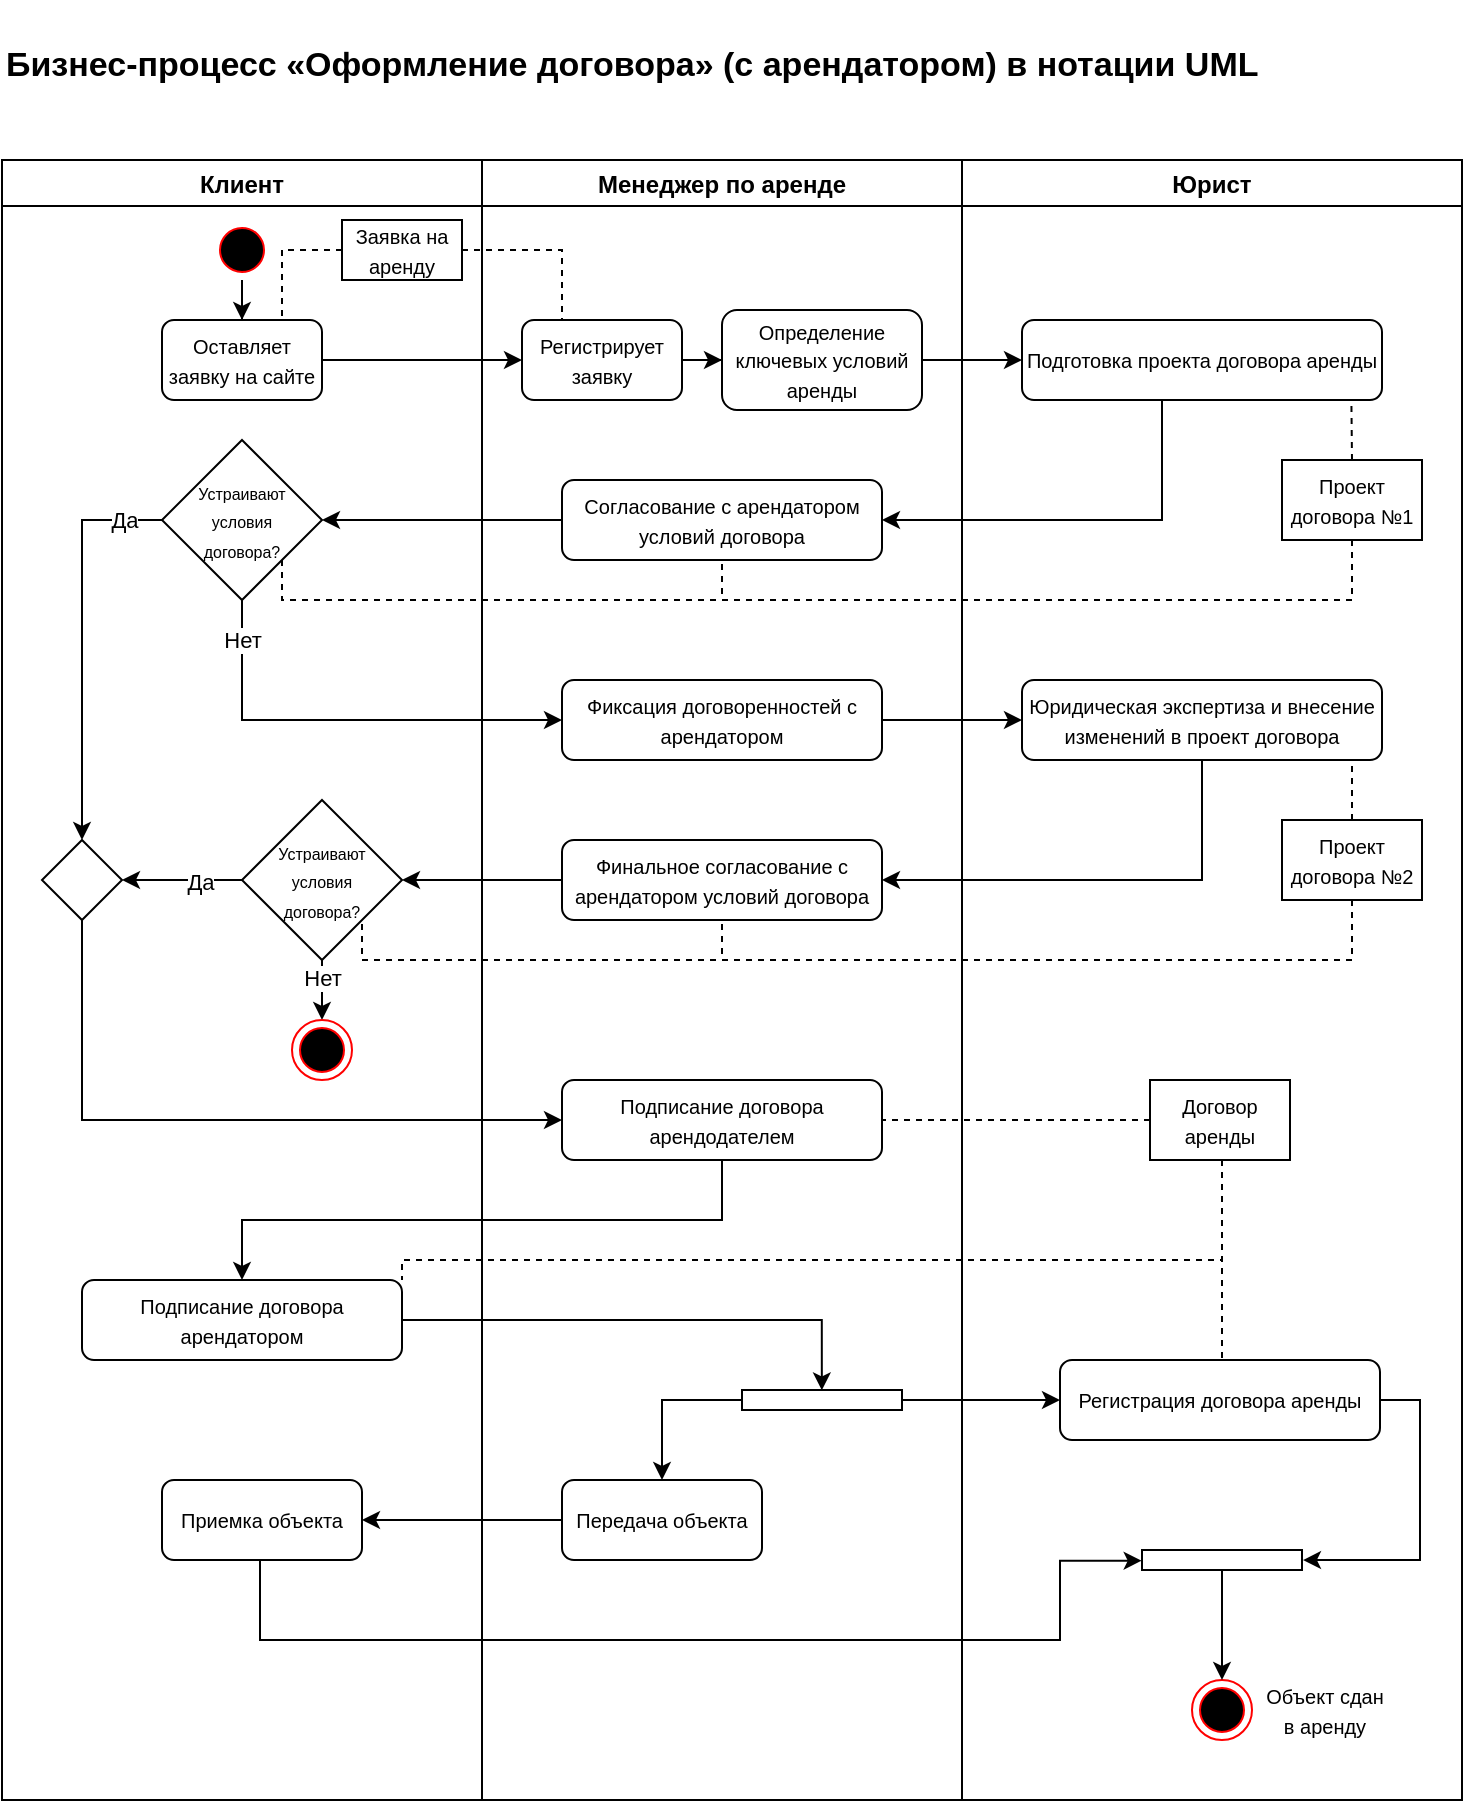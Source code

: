 <mxfile version="24.7.8">
  <diagram id="C5RBs43oDa-KdzZeNtuy" name="Page-1">
    <mxGraphModel dx="2049" dy="1193" grid="1" gridSize="10" guides="1" tooltips="1" connect="1" arrows="1" fold="1" page="1" pageScale="1" pageWidth="827" pageHeight="1169" math="0" shadow="0">
      <root>
        <mxCell id="WIyWlLk6GJQsqaUBKTNV-0" />
        <mxCell id="WIyWlLk6GJQsqaUBKTNV-1" parent="WIyWlLk6GJQsqaUBKTNV-0" />
        <mxCell id="oEOvBtnqVhMtwNFOPzGN-0" value="&lt;h2&gt;&lt;span style=&quot;background-color: initial; font-size: 17px;&quot;&gt;Бизнес-процесс&lt;/span&gt;&lt;span style=&quot;font-size: 17px;&quot;&gt;&amp;nbsp;«Оформление договора» (с арендатором) в нотации UML&lt;/span&gt;&lt;/h2&gt;" style="text;whiteSpace=wrap;html=1;" parent="WIyWlLk6GJQsqaUBKTNV-1" vertex="1">
          <mxGeometry x="40" width="670" height="50" as="geometry" />
        </mxCell>
        <mxCell id="A-277vTpUla81I5xav2S-0" value="Клиент" style="swimlane;" parent="WIyWlLk6GJQsqaUBKTNV-1" vertex="1">
          <mxGeometry x="40" y="80" width="240" height="820" as="geometry" />
        </mxCell>
        <mxCell id="AHnxNecnG65to4RW_Ld0-3" value="" style="edgeStyle=orthogonalEdgeStyle;rounded=0;orthogonalLoop=1;jettySize=auto;html=1;" edge="1" parent="A-277vTpUla81I5xav2S-0" source="AHnxNecnG65to4RW_Ld0-0" target="AHnxNecnG65to4RW_Ld0-2">
          <mxGeometry relative="1" as="geometry" />
        </mxCell>
        <mxCell id="AHnxNecnG65to4RW_Ld0-0" value="" style="ellipse;html=1;shape=startState;fillColor=#000000;strokeColor=#ff0000;" vertex="1" parent="A-277vTpUla81I5xav2S-0">
          <mxGeometry x="105" y="30" width="30" height="30" as="geometry" />
        </mxCell>
        <mxCell id="AHnxNecnG65to4RW_Ld0-2" value="&lt;font style=&quot;font-size: 10px;&quot;&gt;Оставляет заявку на сайте&lt;/font&gt;" style="rounded=1;whiteSpace=wrap;html=1;" vertex="1" parent="A-277vTpUla81I5xav2S-0">
          <mxGeometry x="80" y="80" width="80" height="40" as="geometry" />
        </mxCell>
        <mxCell id="AHnxNecnG65to4RW_Ld0-6" value="&lt;font size=&quot;1&quot;&gt;Заявка на аренду&lt;/font&gt;" style="rounded=0;whiteSpace=wrap;html=1;" vertex="1" parent="A-277vTpUla81I5xav2S-0">
          <mxGeometry x="170" y="30" width="60" height="30" as="geometry" />
        </mxCell>
        <mxCell id="AHnxNecnG65to4RW_Ld0-7" value="" style="endArrow=none;dashed=1;html=1;strokeWidth=1;rounded=0;entryX=0.75;entryY=0;entryDx=0;entryDy=0;exitX=0;exitY=0.5;exitDx=0;exitDy=0;" edge="1" parent="A-277vTpUla81I5xav2S-0" source="AHnxNecnG65to4RW_Ld0-6" target="AHnxNecnG65to4RW_Ld0-2">
          <mxGeometry width="50" height="50" relative="1" as="geometry">
            <mxPoint x="350" y="390" as="sourcePoint" />
            <mxPoint x="400" y="340" as="targetPoint" />
            <Array as="points">
              <mxPoint x="140" y="45" />
            </Array>
          </mxGeometry>
        </mxCell>
        <mxCell id="AHnxNecnG65to4RW_Ld0-33" style="edgeStyle=orthogonalEdgeStyle;rounded=0;orthogonalLoop=1;jettySize=auto;html=1;entryX=0.5;entryY=0;entryDx=0;entryDy=0;" edge="1" parent="A-277vTpUla81I5xav2S-0" source="AHnxNecnG65to4RW_Ld0-21" target="AHnxNecnG65to4RW_Ld0-51">
          <mxGeometry relative="1" as="geometry">
            <mxPoint x="40" y="300" as="targetPoint" />
          </mxGeometry>
        </mxCell>
        <mxCell id="AHnxNecnG65to4RW_Ld0-34" value="Да" style="edgeLabel;html=1;align=center;verticalAlign=middle;resizable=0;points=[];" vertex="1" connectable="0" parent="AHnxNecnG65to4RW_Ld0-33">
          <mxGeometry x="-0.803" relative="1" as="geometry">
            <mxPoint as="offset" />
          </mxGeometry>
        </mxCell>
        <mxCell id="AHnxNecnG65to4RW_Ld0-21" value="&lt;font style=&quot;font-size: 8px;&quot;&gt;Устраивают&lt;/font&gt;&lt;div&gt;&lt;font style=&quot;font-size: 8px;&quot;&gt;условия&lt;/font&gt;&lt;/div&gt;&lt;div&gt;&lt;font style=&quot;font-size: 8px;&quot;&gt;договора?&lt;/font&gt;&lt;/div&gt;" style="rhombus;whiteSpace=wrap;html=1;" vertex="1" parent="A-277vTpUla81I5xav2S-0">
          <mxGeometry x="80" y="140" width="80" height="80" as="geometry" />
        </mxCell>
        <mxCell id="AHnxNecnG65to4RW_Ld0-46" value="&lt;font style=&quot;font-size: 8px;&quot;&gt;Устраивают&lt;/font&gt;&lt;div&gt;&lt;font style=&quot;font-size: 8px;&quot;&gt;условия&lt;/font&gt;&lt;/div&gt;&lt;div&gt;&lt;font style=&quot;font-size: 8px;&quot;&gt;договора?&lt;/font&gt;&lt;/div&gt;" style="rhombus;whiteSpace=wrap;html=1;" vertex="1" parent="A-277vTpUla81I5xav2S-0">
          <mxGeometry x="120" y="320" width="80" height="80" as="geometry" />
        </mxCell>
        <mxCell id="AHnxNecnG65to4RW_Ld0-47" style="edgeStyle=orthogonalEdgeStyle;rounded=0;orthogonalLoop=1;jettySize=auto;html=1;entryX=0.5;entryY=0;entryDx=0;entryDy=0;" edge="1" parent="A-277vTpUla81I5xav2S-0" source="AHnxNecnG65to4RW_Ld0-46" target="AHnxNecnG65to4RW_Ld0-49">
          <mxGeometry relative="1" as="geometry">
            <mxPoint x="160" y="470" as="targetPoint" />
            <Array as="points" />
          </mxGeometry>
        </mxCell>
        <mxCell id="AHnxNecnG65to4RW_Ld0-48" value="Нет" style="edgeLabel;html=1;align=center;verticalAlign=middle;resizable=0;points=[];" vertex="1" connectable="0" parent="AHnxNecnG65to4RW_Ld0-47">
          <mxGeometry x="-0.648" relative="1" as="geometry">
            <mxPoint as="offset" />
          </mxGeometry>
        </mxCell>
        <mxCell id="AHnxNecnG65to4RW_Ld0-49" value="" style="ellipse;html=1;shape=endState;fillColor=#000000;strokeColor=#ff0000;" vertex="1" parent="A-277vTpUla81I5xav2S-0">
          <mxGeometry x="145" y="430" width="30" height="30" as="geometry" />
        </mxCell>
        <mxCell id="AHnxNecnG65to4RW_Ld0-51" value="" style="rhombus;whiteSpace=wrap;html=1;" vertex="1" parent="A-277vTpUla81I5xav2S-0">
          <mxGeometry x="20" y="340" width="40" height="40" as="geometry" />
        </mxCell>
        <mxCell id="AHnxNecnG65to4RW_Ld0-44" style="edgeStyle=orthogonalEdgeStyle;rounded=0;orthogonalLoop=1;jettySize=auto;html=1;entryX=1;entryY=0.5;entryDx=0;entryDy=0;" edge="1" parent="A-277vTpUla81I5xav2S-0" source="AHnxNecnG65to4RW_Ld0-46" target="AHnxNecnG65to4RW_Ld0-51">
          <mxGeometry relative="1" as="geometry">
            <mxPoint x="40" y="480" as="targetPoint" />
            <Array as="points">
              <mxPoint x="80" y="360" />
              <mxPoint x="80" y="360" />
            </Array>
          </mxGeometry>
        </mxCell>
        <mxCell id="AHnxNecnG65to4RW_Ld0-52" value="Да" style="edgeLabel;html=1;align=center;verticalAlign=middle;resizable=0;points=[];" vertex="1" connectable="0" parent="AHnxNecnG65to4RW_Ld0-44">
          <mxGeometry x="-0.306" y="1" relative="1" as="geometry">
            <mxPoint as="offset" />
          </mxGeometry>
        </mxCell>
        <mxCell id="AHnxNecnG65to4RW_Ld0-54" value="&lt;font style=&quot;font-size: 10px;&quot;&gt;Подписание договора арендатором&lt;/font&gt;" style="rounded=1;whiteSpace=wrap;html=1;" vertex="1" parent="A-277vTpUla81I5xav2S-0">
          <mxGeometry x="40" y="560" width="160" height="40" as="geometry" />
        </mxCell>
        <mxCell id="AHnxNecnG65to4RW_Ld0-66" value="&lt;font style=&quot;font-size: 10px;&quot;&gt;Приемка объекта&lt;/font&gt;" style="rounded=1;whiteSpace=wrap;html=1;" vertex="1" parent="A-277vTpUla81I5xav2S-0">
          <mxGeometry x="80" y="660" width="100" height="40" as="geometry" />
        </mxCell>
        <mxCell id="AHnxNecnG65to4RW_Ld0-73" value="&lt;font style=&quot;font-size: 10px;&quot;&gt;Объект сдан в аренду&lt;/font&gt;" style="text;html=1;align=center;verticalAlign=middle;whiteSpace=wrap;rounded=0;" vertex="1" parent="A-277vTpUla81I5xav2S-0">
          <mxGeometry x="629" y="760" width="65" height="30" as="geometry" />
        </mxCell>
        <mxCell id="A-277vTpUla81I5xav2S-1" value="Менеджер по аренде" style="swimlane;fillColor=none;" parent="WIyWlLk6GJQsqaUBKTNV-1" vertex="1">
          <mxGeometry x="280" y="80" width="240" height="820" as="geometry" />
        </mxCell>
        <mxCell id="AHnxNecnG65to4RW_Ld0-10" value="" style="edgeStyle=orthogonalEdgeStyle;rounded=0;orthogonalLoop=1;jettySize=auto;html=1;" edge="1" parent="A-277vTpUla81I5xav2S-1" source="AHnxNecnG65to4RW_Ld0-4" target="AHnxNecnG65to4RW_Ld0-9">
          <mxGeometry relative="1" as="geometry" />
        </mxCell>
        <mxCell id="AHnxNecnG65to4RW_Ld0-4" value="&lt;font style=&quot;font-size: 10px;&quot;&gt;Регистрирует заявку&lt;/font&gt;" style="rounded=1;whiteSpace=wrap;html=1;" vertex="1" parent="A-277vTpUla81I5xav2S-1">
          <mxGeometry x="20" y="80" width="80" height="40" as="geometry" />
        </mxCell>
        <mxCell id="AHnxNecnG65to4RW_Ld0-9" value="&lt;font style=&quot;font-size: 10px;&quot;&gt;Определение ключевых условий аренды&lt;/font&gt;" style="rounded=1;whiteSpace=wrap;html=1;" vertex="1" parent="A-277vTpUla81I5xav2S-1">
          <mxGeometry x="120" y="75" width="100" height="50" as="geometry" />
        </mxCell>
        <mxCell id="AHnxNecnG65to4RW_Ld0-18" value="&lt;font style=&quot;font-size: 10px;&quot;&gt;Согласование с арендатором условий договора&lt;/font&gt;" style="rounded=1;whiteSpace=wrap;html=1;" vertex="1" parent="A-277vTpUla81I5xav2S-1">
          <mxGeometry x="40" y="160" width="160" height="40" as="geometry" />
        </mxCell>
        <mxCell id="AHnxNecnG65to4RW_Ld0-35" value="&lt;font style=&quot;font-size: 10px;&quot;&gt;Фиксация договоренностей с арендатором&lt;/font&gt;" style="rounded=1;whiteSpace=wrap;html=1;" vertex="1" parent="A-277vTpUla81I5xav2S-1">
          <mxGeometry x="40" y="260" width="160" height="40" as="geometry" />
        </mxCell>
        <mxCell id="AHnxNecnG65to4RW_Ld0-42" value="&lt;font style=&quot;font-size: 10px;&quot;&gt;Финальное согласование с арендатором условий договора&lt;/font&gt;" style="rounded=1;whiteSpace=wrap;html=1;" vertex="1" parent="A-277vTpUla81I5xav2S-1">
          <mxGeometry x="40" y="340" width="160" height="40" as="geometry" />
        </mxCell>
        <mxCell id="AHnxNecnG65to4RW_Ld0-50" value="&lt;font style=&quot;font-size: 10px;&quot;&gt;Подписание договора арендодателем&lt;/font&gt;" style="rounded=1;whiteSpace=wrap;html=1;" vertex="1" parent="A-277vTpUla81I5xav2S-1">
          <mxGeometry x="40" y="460" width="160" height="40" as="geometry" />
        </mxCell>
        <mxCell id="AHnxNecnG65to4RW_Ld0-64" value="&lt;font style=&quot;font-size: 10px;&quot;&gt;Передача объекта&lt;/font&gt;" style="rounded=1;whiteSpace=wrap;html=1;" vertex="1" parent="A-277vTpUla81I5xav2S-1">
          <mxGeometry x="40" y="660" width="100" height="40" as="geometry" />
        </mxCell>
        <mxCell id="AHnxNecnG65to4RW_Ld0-61" value="" style="verticalLabelPosition=bottom;verticalAlign=top;html=1;shape=mxgraph.basic.rect;fillColor2=none;strokeWidth=1;size=0;indent=100;fillColor=#ffffff;" vertex="1" parent="A-277vTpUla81I5xav2S-1">
          <mxGeometry x="130" y="615" width="80" height="10" as="geometry" />
        </mxCell>
        <mxCell id="AHnxNecnG65to4RW_Ld0-65" style="edgeStyle=orthogonalEdgeStyle;rounded=0;orthogonalLoop=1;jettySize=auto;html=1;entryX=0.5;entryY=0;entryDx=0;entryDy=0;" edge="1" parent="A-277vTpUla81I5xav2S-1" source="AHnxNecnG65to4RW_Ld0-61" target="AHnxNecnG65to4RW_Ld0-64">
          <mxGeometry relative="1" as="geometry">
            <Array as="points">
              <mxPoint x="90" y="620" />
            </Array>
          </mxGeometry>
        </mxCell>
        <mxCell id="A-277vTpUla81I5xav2S-3" value="Юрист" style="swimlane;" parent="WIyWlLk6GJQsqaUBKTNV-1" vertex="1">
          <mxGeometry x="520" y="80" width="250" height="820" as="geometry" />
        </mxCell>
        <mxCell id="AHnxNecnG65to4RW_Ld0-11" value="&lt;font style=&quot;font-size: 10px;&quot;&gt;Подготовка проекта договора аренды&lt;/font&gt;" style="whiteSpace=wrap;html=1;rounded=1;" vertex="1" parent="A-277vTpUla81I5xav2S-3">
          <mxGeometry x="30" y="80" width="180" height="40" as="geometry" />
        </mxCell>
        <mxCell id="AHnxNecnG65to4RW_Ld0-15" value="&lt;font size=&quot;1&quot;&gt;Проект договора №1&lt;/font&gt;" style="rounded=0;whiteSpace=wrap;html=1;" vertex="1" parent="A-277vTpUla81I5xav2S-3">
          <mxGeometry x="160" y="150" width="70" height="40" as="geometry" />
        </mxCell>
        <mxCell id="AHnxNecnG65to4RW_Ld0-16" value="" style="endArrow=none;dashed=1;html=1;strokeWidth=1;rounded=0;exitX=0.5;exitY=0;exitDx=0;exitDy=0;entryX=0.915;entryY=1.014;entryDx=0;entryDy=0;entryPerimeter=0;" edge="1" parent="A-277vTpUla81I5xav2S-3" source="AHnxNecnG65to4RW_Ld0-15" target="AHnxNecnG65to4RW_Ld0-11">
          <mxGeometry width="50" height="50" relative="1" as="geometry">
            <mxPoint x="-245" y="170" as="sourcePoint" />
            <mxPoint x="200" y="130" as="targetPoint" />
            <Array as="points" />
          </mxGeometry>
        </mxCell>
        <mxCell id="AHnxNecnG65to4RW_Ld0-36" value="&lt;font style=&quot;font-size: 10px;&quot;&gt;Юридическая экспертиза и внесение изменений в проект договора&lt;/font&gt;" style="whiteSpace=wrap;html=1;rounded=1;" vertex="1" parent="A-277vTpUla81I5xav2S-3">
          <mxGeometry x="30" y="260" width="180" height="40" as="geometry" />
        </mxCell>
        <mxCell id="AHnxNecnG65to4RW_Ld0-38" value="&lt;font size=&quot;1&quot;&gt;Проект договора №2&lt;/font&gt;" style="rounded=0;whiteSpace=wrap;html=1;" vertex="1" parent="A-277vTpUla81I5xav2S-3">
          <mxGeometry x="160" y="330" width="70" height="40" as="geometry" />
        </mxCell>
        <mxCell id="AHnxNecnG65to4RW_Ld0-39" value="" style="endArrow=none;dashed=1;html=1;strokeWidth=1;rounded=0;exitX=0.5;exitY=0;exitDx=0;exitDy=0;" edge="1" parent="A-277vTpUla81I5xav2S-3" source="AHnxNecnG65to4RW_Ld0-38">
          <mxGeometry width="50" height="50" relative="1" as="geometry">
            <mxPoint x="-225" y="350" as="sourcePoint" />
            <mxPoint x="195" y="300" as="targetPoint" />
            <Array as="points" />
          </mxGeometry>
        </mxCell>
        <mxCell id="AHnxNecnG65to4RW_Ld0-56" value="&lt;font size=&quot;1&quot;&gt;Договор аренды&lt;/font&gt;" style="rounded=0;whiteSpace=wrap;html=1;" vertex="1" parent="A-277vTpUla81I5xav2S-3">
          <mxGeometry x="94" y="460" width="70" height="40" as="geometry" />
        </mxCell>
        <mxCell id="AHnxNecnG65to4RW_Ld0-58" value="&lt;font style=&quot;font-size: 10px;&quot;&gt;Регистрация договора аренды&lt;/font&gt;" style="rounded=1;whiteSpace=wrap;html=1;" vertex="1" parent="A-277vTpUla81I5xav2S-3">
          <mxGeometry x="49" y="600" width="160" height="40" as="geometry" />
        </mxCell>
        <mxCell id="AHnxNecnG65to4RW_Ld0-74" style="edgeStyle=orthogonalEdgeStyle;rounded=0;orthogonalLoop=1;jettySize=auto;html=1;entryX=0.5;entryY=0;entryDx=0;entryDy=0;endArrow=none;endFill=0;dashed=1;" edge="1" parent="A-277vTpUla81I5xav2S-3" source="AHnxNecnG65to4RW_Ld0-56" target="AHnxNecnG65to4RW_Ld0-58">
          <mxGeometry relative="1" as="geometry">
            <Array as="points">
              <mxPoint x="130" y="590" />
              <mxPoint x="130" y="590" />
            </Array>
          </mxGeometry>
        </mxCell>
        <mxCell id="AHnxNecnG65to4RW_Ld0-67" value="" style="verticalLabelPosition=bottom;verticalAlign=top;html=1;shape=mxgraph.basic.rect;fillColor2=none;strokeWidth=1;size=0;indent=100;fillColor=#ffffff;" vertex="1" parent="A-277vTpUla81I5xav2S-3">
          <mxGeometry x="90" y="695" width="80" height="10" as="geometry" />
        </mxCell>
        <mxCell id="AHnxNecnG65to4RW_Ld0-70" style="edgeStyle=orthogonalEdgeStyle;rounded=0;orthogonalLoop=1;jettySize=auto;html=1;entryX=1.006;entryY=0.504;entryDx=0;entryDy=0;entryPerimeter=0;exitX=1;exitY=0.5;exitDx=0;exitDy=0;" edge="1" parent="A-277vTpUla81I5xav2S-3" source="AHnxNecnG65to4RW_Ld0-58" target="AHnxNecnG65to4RW_Ld0-67">
          <mxGeometry relative="1" as="geometry">
            <Array as="points">
              <mxPoint x="229" y="620" />
              <mxPoint x="229" y="700" />
            </Array>
          </mxGeometry>
        </mxCell>
        <mxCell id="AHnxNecnG65to4RW_Ld0-71" value="" style="ellipse;html=1;shape=endState;fillColor=#000000;strokeColor=#ff0000;" vertex="1" parent="A-277vTpUla81I5xav2S-3">
          <mxGeometry x="115" y="760" width="30" height="30" as="geometry" />
        </mxCell>
        <mxCell id="AHnxNecnG65to4RW_Ld0-72" value="" style="edgeStyle=orthogonalEdgeStyle;rounded=0;orthogonalLoop=1;jettySize=auto;html=1;" edge="1" parent="A-277vTpUla81I5xav2S-3" source="AHnxNecnG65to4RW_Ld0-67" target="AHnxNecnG65to4RW_Ld0-71">
          <mxGeometry relative="1" as="geometry" />
        </mxCell>
        <mxCell id="AHnxNecnG65to4RW_Ld0-5" value="" style="edgeStyle=orthogonalEdgeStyle;rounded=0;orthogonalLoop=1;jettySize=auto;html=1;" edge="1" parent="WIyWlLk6GJQsqaUBKTNV-1" source="AHnxNecnG65to4RW_Ld0-2" target="AHnxNecnG65to4RW_Ld0-4">
          <mxGeometry relative="1" as="geometry" />
        </mxCell>
        <mxCell id="AHnxNecnG65to4RW_Ld0-8" value="" style="endArrow=none;dashed=1;html=1;strokeWidth=1;rounded=0;entryX=0.25;entryY=0;entryDx=0;entryDy=0;exitX=1;exitY=0.5;exitDx=0;exitDy=0;" edge="1" parent="WIyWlLk6GJQsqaUBKTNV-1" source="AHnxNecnG65to4RW_Ld0-6" target="AHnxNecnG65to4RW_Ld0-4">
          <mxGeometry width="50" height="50" relative="1" as="geometry">
            <mxPoint x="200" y="250" as="sourcePoint" />
            <mxPoint x="170" y="210" as="targetPoint" />
            <Array as="points">
              <mxPoint x="320" y="125" />
            </Array>
          </mxGeometry>
        </mxCell>
        <mxCell id="AHnxNecnG65to4RW_Ld0-13" value="" style="edgeStyle=orthogonalEdgeStyle;rounded=0;orthogonalLoop=1;jettySize=auto;html=1;" edge="1" parent="WIyWlLk6GJQsqaUBKTNV-1" source="AHnxNecnG65to4RW_Ld0-9" target="AHnxNecnG65to4RW_Ld0-11">
          <mxGeometry relative="1" as="geometry" />
        </mxCell>
        <mxCell id="AHnxNecnG65to4RW_Ld0-19" style="edgeStyle=orthogonalEdgeStyle;rounded=0;orthogonalLoop=1;jettySize=auto;html=1;entryX=1;entryY=0.5;entryDx=0;entryDy=0;" edge="1" parent="WIyWlLk6GJQsqaUBKTNV-1" source="AHnxNecnG65to4RW_Ld0-11" target="AHnxNecnG65to4RW_Ld0-18">
          <mxGeometry relative="1" as="geometry">
            <Array as="points">
              <mxPoint x="620" y="260" />
            </Array>
          </mxGeometry>
        </mxCell>
        <mxCell id="AHnxNecnG65to4RW_Ld0-20" style="edgeStyle=orthogonalEdgeStyle;rounded=0;orthogonalLoop=1;jettySize=auto;html=1;entryX=0.5;entryY=1;entryDx=0;entryDy=0;endArrow=none;endFill=0;dashed=1;strokeWidth=1;exitX=0.5;exitY=1;exitDx=0;exitDy=0;" edge="1" parent="WIyWlLk6GJQsqaUBKTNV-1" source="AHnxNecnG65to4RW_Ld0-15" target="AHnxNecnG65to4RW_Ld0-18">
          <mxGeometry relative="1" as="geometry">
            <Array as="points">
              <mxPoint x="715" y="300" />
              <mxPoint x="400" y="300" />
            </Array>
          </mxGeometry>
        </mxCell>
        <mxCell id="AHnxNecnG65to4RW_Ld0-22" style="edgeStyle=orthogonalEdgeStyle;rounded=0;orthogonalLoop=1;jettySize=auto;html=1;entryX=1;entryY=0.5;entryDx=0;entryDy=0;" edge="1" parent="WIyWlLk6GJQsqaUBKTNV-1" source="AHnxNecnG65to4RW_Ld0-18" target="AHnxNecnG65to4RW_Ld0-21">
          <mxGeometry relative="1" as="geometry" />
        </mxCell>
        <mxCell id="AHnxNecnG65to4RW_Ld0-23" style="edgeStyle=orthogonalEdgeStyle;rounded=0;orthogonalLoop=1;jettySize=auto;html=1;entryX=1;entryY=1;entryDx=0;entryDy=0;dashed=1;endArrow=none;endFill=0;exitX=0.5;exitY=1;exitDx=0;exitDy=0;" edge="1" parent="WIyWlLk6GJQsqaUBKTNV-1" source="AHnxNecnG65to4RW_Ld0-15" target="AHnxNecnG65to4RW_Ld0-21">
          <mxGeometry relative="1" as="geometry">
            <Array as="points">
              <mxPoint x="715" y="300" />
              <mxPoint x="180" y="300" />
            </Array>
          </mxGeometry>
        </mxCell>
        <mxCell id="AHnxNecnG65to4RW_Ld0-27" style="edgeStyle=orthogonalEdgeStyle;rounded=0;orthogonalLoop=1;jettySize=auto;html=1;entryX=0;entryY=0.5;entryDx=0;entryDy=0;" edge="1" parent="WIyWlLk6GJQsqaUBKTNV-1" source="AHnxNecnG65to4RW_Ld0-21" target="AHnxNecnG65to4RW_Ld0-35">
          <mxGeometry relative="1" as="geometry">
            <mxPoint x="180" y="370" as="targetPoint" />
            <Array as="points">
              <mxPoint x="160" y="360" />
            </Array>
          </mxGeometry>
        </mxCell>
        <mxCell id="AHnxNecnG65to4RW_Ld0-28" value="Нет" style="edgeLabel;html=1;align=center;verticalAlign=middle;resizable=0;points=[];" vertex="1" connectable="0" parent="AHnxNecnG65to4RW_Ld0-27">
          <mxGeometry x="-0.648" relative="1" as="geometry">
            <mxPoint y="-19" as="offset" />
          </mxGeometry>
        </mxCell>
        <mxCell id="AHnxNecnG65to4RW_Ld0-37" style="edgeStyle=orthogonalEdgeStyle;rounded=0;orthogonalLoop=1;jettySize=auto;html=1;entryX=0;entryY=0.5;entryDx=0;entryDy=0;" edge="1" parent="WIyWlLk6GJQsqaUBKTNV-1" source="AHnxNecnG65to4RW_Ld0-35" target="AHnxNecnG65to4RW_Ld0-36">
          <mxGeometry relative="1" as="geometry" />
        </mxCell>
        <mxCell id="AHnxNecnG65to4RW_Ld0-43" style="edgeStyle=orthogonalEdgeStyle;rounded=0;orthogonalLoop=1;jettySize=auto;html=1;entryX=1;entryY=0.5;entryDx=0;entryDy=0;" edge="1" parent="WIyWlLk6GJQsqaUBKTNV-1" source="AHnxNecnG65to4RW_Ld0-36" target="AHnxNecnG65to4RW_Ld0-42">
          <mxGeometry relative="1" as="geometry">
            <Array as="points">
              <mxPoint x="640" y="440" />
            </Array>
          </mxGeometry>
        </mxCell>
        <mxCell id="AHnxNecnG65to4RW_Ld0-40" style="edgeStyle=orthogonalEdgeStyle;rounded=0;orthogonalLoop=1;jettySize=auto;html=1;entryX=0.5;entryY=1;entryDx=0;entryDy=0;endArrow=none;endFill=0;dashed=1;strokeWidth=1;" edge="1" parent="WIyWlLk6GJQsqaUBKTNV-1" source="AHnxNecnG65to4RW_Ld0-38" target="AHnxNecnG65to4RW_Ld0-42">
          <mxGeometry relative="1" as="geometry">
            <mxPoint x="420" y="460" as="targetPoint" />
            <Array as="points">
              <mxPoint x="715" y="480" />
              <mxPoint x="400" y="480" />
            </Array>
          </mxGeometry>
        </mxCell>
        <mxCell id="AHnxNecnG65to4RW_Ld0-41" style="edgeStyle=orthogonalEdgeStyle;rounded=0;orthogonalLoop=1;jettySize=auto;html=1;entryX=1;entryY=1;entryDx=0;entryDy=0;dashed=1;endArrow=none;endFill=0;" edge="1" parent="WIyWlLk6GJQsqaUBKTNV-1" source="AHnxNecnG65to4RW_Ld0-38" target="AHnxNecnG65to4RW_Ld0-46">
          <mxGeometry relative="1" as="geometry">
            <mxPoint x="200" y="460" as="targetPoint" />
            <Array as="points">
              <mxPoint x="715" y="480" />
              <mxPoint x="220" y="480" />
            </Array>
          </mxGeometry>
        </mxCell>
        <mxCell id="AHnxNecnG65to4RW_Ld0-53" style="edgeStyle=orthogonalEdgeStyle;rounded=0;orthogonalLoop=1;jettySize=auto;html=1;entryX=0;entryY=0.5;entryDx=0;entryDy=0;" edge="1" parent="WIyWlLk6GJQsqaUBKTNV-1" source="AHnxNecnG65to4RW_Ld0-51" target="AHnxNecnG65to4RW_Ld0-50">
          <mxGeometry relative="1" as="geometry">
            <Array as="points">
              <mxPoint x="80" y="560" />
            </Array>
          </mxGeometry>
        </mxCell>
        <mxCell id="AHnxNecnG65to4RW_Ld0-57" style="edgeStyle=orthogonalEdgeStyle;rounded=0;orthogonalLoop=1;jettySize=auto;html=1;entryX=1;entryY=0.5;entryDx=0;entryDy=0;dashed=1;endArrow=none;endFill=0;" edge="1" parent="WIyWlLk6GJQsqaUBKTNV-1" source="AHnxNecnG65to4RW_Ld0-56" target="AHnxNecnG65to4RW_Ld0-50">
          <mxGeometry relative="1" as="geometry">
            <mxPoint x="230" y="470" as="targetPoint" />
            <Array as="points">
              <mxPoint x="640" y="560" />
              <mxPoint x="640" y="560" />
            </Array>
          </mxGeometry>
        </mxCell>
        <mxCell id="AHnxNecnG65to4RW_Ld0-55" style="edgeStyle=orthogonalEdgeStyle;rounded=0;orthogonalLoop=1;jettySize=auto;html=1;entryX=0.5;entryY=0;entryDx=0;entryDy=0;" edge="1" parent="WIyWlLk6GJQsqaUBKTNV-1" source="AHnxNecnG65to4RW_Ld0-50" target="AHnxNecnG65to4RW_Ld0-54">
          <mxGeometry relative="1" as="geometry">
            <Array as="points">
              <mxPoint x="400" y="610" />
              <mxPoint x="160" y="610" />
            </Array>
          </mxGeometry>
        </mxCell>
        <mxCell id="AHnxNecnG65to4RW_Ld0-68" style="edgeStyle=orthogonalEdgeStyle;rounded=0;orthogonalLoop=1;jettySize=auto;html=1;entryX=1;entryY=0.5;entryDx=0;entryDy=0;" edge="1" parent="WIyWlLk6GJQsqaUBKTNV-1" source="AHnxNecnG65to4RW_Ld0-64" target="AHnxNecnG65to4RW_Ld0-66">
          <mxGeometry relative="1" as="geometry" />
        </mxCell>
        <mxCell id="AHnxNecnG65to4RW_Ld0-75" style="edgeStyle=orthogonalEdgeStyle;rounded=0;orthogonalLoop=1;jettySize=auto;html=1;entryX=1;entryY=0;entryDx=0;entryDy=0;endArrow=none;endFill=0;dashed=1;" edge="1" parent="WIyWlLk6GJQsqaUBKTNV-1" source="AHnxNecnG65to4RW_Ld0-56" target="AHnxNecnG65to4RW_Ld0-54">
          <mxGeometry relative="1" as="geometry">
            <Array as="points">
              <mxPoint x="650" y="630" />
              <mxPoint x="240" y="630" />
            </Array>
          </mxGeometry>
        </mxCell>
        <mxCell id="AHnxNecnG65to4RW_Ld0-63" style="edgeStyle=orthogonalEdgeStyle;rounded=0;orthogonalLoop=1;jettySize=auto;html=1;entryX=0;entryY=0.5;entryDx=0;entryDy=0;" edge="1" parent="WIyWlLk6GJQsqaUBKTNV-1" source="AHnxNecnG65to4RW_Ld0-61" target="AHnxNecnG65to4RW_Ld0-58">
          <mxGeometry relative="1" as="geometry" />
        </mxCell>
        <mxCell id="AHnxNecnG65to4RW_Ld0-69" style="edgeStyle=orthogonalEdgeStyle;rounded=0;orthogonalLoop=1;jettySize=auto;html=1;entryX=-0.002;entryY=0.535;entryDx=0;entryDy=0;entryPerimeter=0;" edge="1" parent="WIyWlLk6GJQsqaUBKTNV-1" source="AHnxNecnG65to4RW_Ld0-66" target="AHnxNecnG65to4RW_Ld0-67">
          <mxGeometry relative="1" as="geometry">
            <Array as="points">
              <mxPoint x="169" y="820" />
              <mxPoint x="569" y="820" />
              <mxPoint x="569" y="780" />
            </Array>
          </mxGeometry>
        </mxCell>
        <mxCell id="AHnxNecnG65to4RW_Ld0-76" style="edgeStyle=orthogonalEdgeStyle;rounded=0;orthogonalLoop=1;jettySize=auto;html=1;entryX=1;entryY=0.5;entryDx=0;entryDy=0;" edge="1" parent="WIyWlLk6GJQsqaUBKTNV-1" source="AHnxNecnG65to4RW_Ld0-42" target="AHnxNecnG65to4RW_Ld0-46">
          <mxGeometry relative="1" as="geometry" />
        </mxCell>
        <mxCell id="AHnxNecnG65to4RW_Ld0-62" style="edgeStyle=orthogonalEdgeStyle;rounded=0;orthogonalLoop=1;jettySize=auto;html=1;entryX=0.499;entryY=0.018;entryDx=0;entryDy=0;entryPerimeter=0;" edge="1" parent="WIyWlLk6GJQsqaUBKTNV-1" source="AHnxNecnG65to4RW_Ld0-54" target="AHnxNecnG65to4RW_Ld0-61">
          <mxGeometry relative="1" as="geometry">
            <Array as="points">
              <mxPoint x="449" y="660" />
            </Array>
          </mxGeometry>
        </mxCell>
      </root>
    </mxGraphModel>
  </diagram>
</mxfile>
